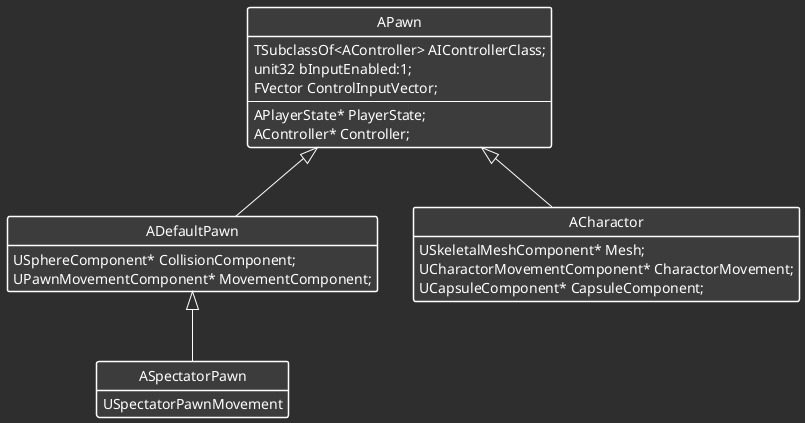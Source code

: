 @startuml DiagramName
skinparam backgroundColor #2E2E2E
skinparam class {
    BackgroundColor #3C3C3C
    ArrowColor White
    BorderColor White
    FontColor White
    AttributeFontColor White
    StereotypeFontColor White
    BorderThickness 1.5
}
skinparam note {
    BackgroundColor #4B4B4B
    BorderColor White
    FontColor White
}
hide circle
hide empty members
hide empty methods

class APawn {
    TSubclassOf<AController> AIControllerClass;
    unit32 bInputEnabled:1;
    FVector ControlInputVector;
    --
    APlayerState* PlayerState;
    AController* Controller;
}

class ADefaultPawn {
    USphereComponent* CollisionComponent;
    UPawnMovementComponent* MovementComponent;
}

class ACharactor {
    USkeletalMeshComponent* Mesh;
    UCharactorMovementComponent* CharactorMovement;
    UCapsuleComponent* CapsuleComponent;
}

class ASpectatorPawn {
    USpectatorPawnMovement
}

APawn <|-- ADefaultPawn
APawn <|-- ACharactor
ADefaultPawn <|-- ASpectatorPawn
@enduml